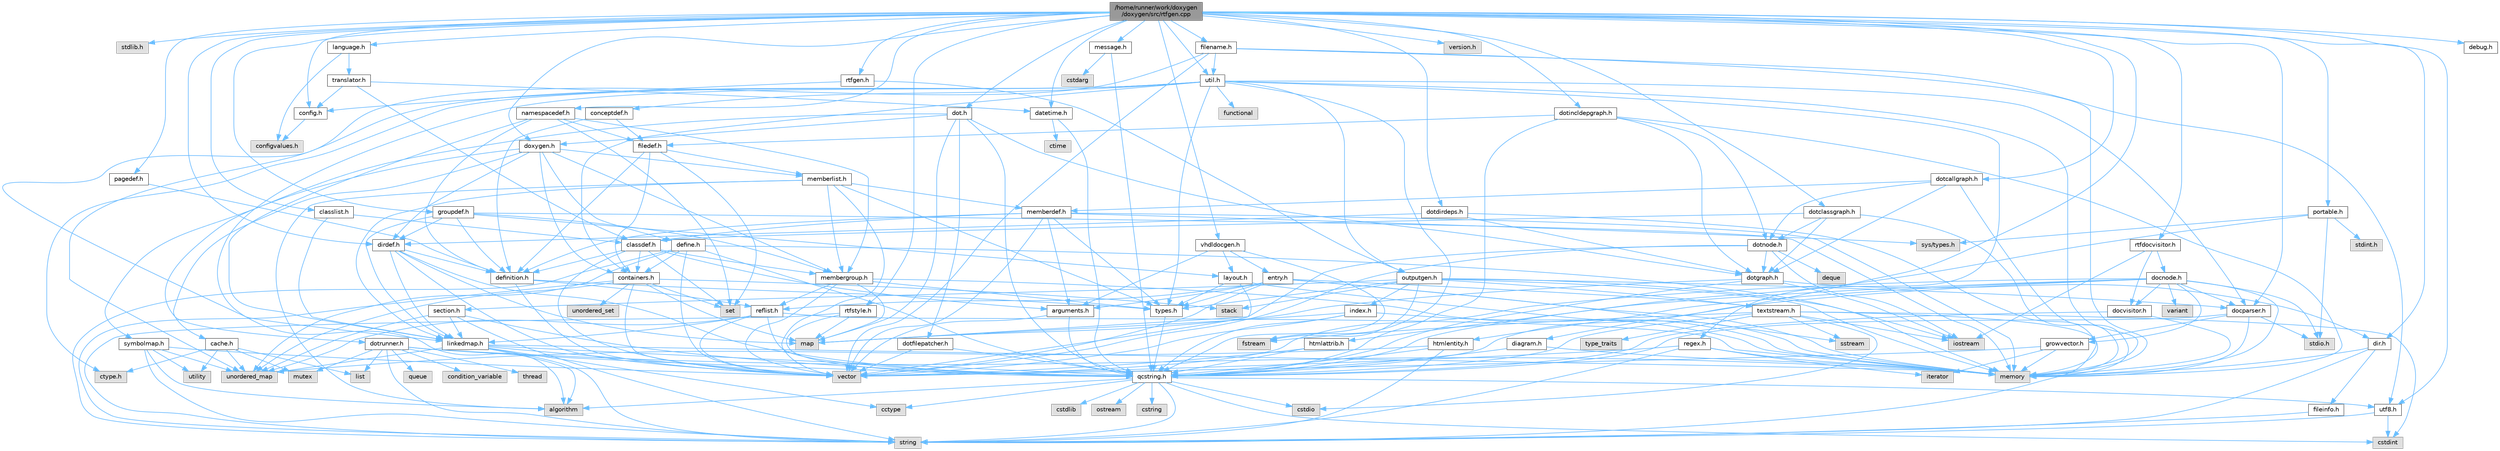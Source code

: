 digraph "/home/runner/work/doxygen/doxygen/src/rtfgen.cpp"
{
 // INTERACTIVE_SVG=YES
 // LATEX_PDF_SIZE
  bgcolor="transparent";
  edge [fontname=Helvetica,fontsize=10,labelfontname=Helvetica,labelfontsize=10];
  node [fontname=Helvetica,fontsize=10,shape=box,height=0.2,width=0.4];
  Node1 [label="/home/runner/work/doxygen\l/doxygen/src/rtfgen.cpp",height=0.2,width=0.4,color="gray40", fillcolor="grey60", style="filled", fontcolor="black",tooltip=" "];
  Node1 -> Node2 [color="steelblue1",style="solid"];
  Node2 [label="stdlib.h",height=0.2,width=0.4,color="grey60", fillcolor="#E0E0E0", style="filled",tooltip=" "];
  Node1 -> Node3 [color="steelblue1",style="solid"];
  Node3 [label="rtfgen.h",height=0.2,width=0.4,color="grey40", fillcolor="white", style="filled",URL="$d4/daa/rtfgen_8h.html",tooltip=" "];
  Node3 -> Node4 [color="steelblue1",style="solid"];
  Node4 [label="config.h",height=0.2,width=0.4,color="grey40", fillcolor="white", style="filled",URL="$db/d16/config_8h.html",tooltip=" "];
  Node4 -> Node5 [color="steelblue1",style="solid"];
  Node5 [label="configvalues.h",height=0.2,width=0.4,color="grey60", fillcolor="#E0E0E0", style="filled",tooltip=" "];
  Node3 -> Node6 [color="steelblue1",style="solid"];
  Node6 [label="outputgen.h",height=0.2,width=0.4,color="grey40", fillcolor="white", style="filled",URL="$df/d06/outputgen_8h.html",tooltip=" "];
  Node6 -> Node7 [color="steelblue1",style="solid"];
  Node7 [label="memory",height=0.2,width=0.4,color="grey60", fillcolor="#E0E0E0", style="filled",tooltip=" "];
  Node6 -> Node8 [color="steelblue1",style="solid"];
  Node8 [label="stack",height=0.2,width=0.4,color="grey60", fillcolor="#E0E0E0", style="filled",tooltip=" "];
  Node6 -> Node9 [color="steelblue1",style="solid"];
  Node9 [label="iostream",height=0.2,width=0.4,color="grey60", fillcolor="#E0E0E0", style="filled",tooltip=" "];
  Node6 -> Node10 [color="steelblue1",style="solid"];
  Node10 [label="fstream",height=0.2,width=0.4,color="grey60", fillcolor="#E0E0E0", style="filled",tooltip=" "];
  Node6 -> Node11 [color="steelblue1",style="solid"];
  Node11 [label="types.h",height=0.2,width=0.4,color="grey40", fillcolor="white", style="filled",URL="$d9/d49/types_8h.html",tooltip="This file contains a number of basic enums and types."];
  Node11 -> Node12 [color="steelblue1",style="solid"];
  Node12 [label="qcstring.h",height=0.2,width=0.4,color="grey40", fillcolor="white", style="filled",URL="$d7/d5c/qcstring_8h.html",tooltip=" "];
  Node12 -> Node13 [color="steelblue1",style="solid"];
  Node13 [label="string",height=0.2,width=0.4,color="grey60", fillcolor="#E0E0E0", style="filled",tooltip=" "];
  Node12 -> Node14 [color="steelblue1",style="solid"];
  Node14 [label="algorithm",height=0.2,width=0.4,color="grey60", fillcolor="#E0E0E0", style="filled",tooltip=" "];
  Node12 -> Node15 [color="steelblue1",style="solid"];
  Node15 [label="cctype",height=0.2,width=0.4,color="grey60", fillcolor="#E0E0E0", style="filled",tooltip=" "];
  Node12 -> Node16 [color="steelblue1",style="solid"];
  Node16 [label="cstring",height=0.2,width=0.4,color="grey60", fillcolor="#E0E0E0", style="filled",tooltip=" "];
  Node12 -> Node17 [color="steelblue1",style="solid"];
  Node17 [label="cstdio",height=0.2,width=0.4,color="grey60", fillcolor="#E0E0E0", style="filled",tooltip=" "];
  Node12 -> Node18 [color="steelblue1",style="solid"];
  Node18 [label="cstdlib",height=0.2,width=0.4,color="grey60", fillcolor="#E0E0E0", style="filled",tooltip=" "];
  Node12 -> Node19 [color="steelblue1",style="solid"];
  Node19 [label="cstdint",height=0.2,width=0.4,color="grey60", fillcolor="#E0E0E0", style="filled",tooltip=" "];
  Node12 -> Node20 [color="steelblue1",style="solid"];
  Node20 [label="ostream",height=0.2,width=0.4,color="grey60", fillcolor="#E0E0E0", style="filled",tooltip=" "];
  Node12 -> Node21 [color="steelblue1",style="solid"];
  Node21 [label="utf8.h",height=0.2,width=0.4,color="grey40", fillcolor="white", style="filled",URL="$db/d7c/utf8_8h.html",tooltip="Various UTF8 related helper functions."];
  Node21 -> Node19 [color="steelblue1",style="solid"];
  Node21 -> Node13 [color="steelblue1",style="solid"];
  Node6 -> Node22 [color="steelblue1",style="solid"];
  Node22 [label="index.h",height=0.2,width=0.4,color="grey40", fillcolor="white", style="filled",URL="$d1/db5/index_8h.html",tooltip=" "];
  Node22 -> Node7 [color="steelblue1",style="solid"];
  Node22 -> Node23 [color="steelblue1",style="solid"];
  Node23 [label="vector",height=0.2,width=0.4,color="grey60", fillcolor="#E0E0E0", style="filled",tooltip=" "];
  Node22 -> Node24 [color="steelblue1",style="solid"];
  Node24 [label="map",height=0.2,width=0.4,color="grey60", fillcolor="#E0E0E0", style="filled",tooltip=" "];
  Node22 -> Node12 [color="steelblue1",style="solid"];
  Node6 -> Node25 [color="steelblue1",style="solid"];
  Node25 [label="section.h",height=0.2,width=0.4,color="grey40", fillcolor="white", style="filled",URL="$d1/d2a/section_8h.html",tooltip=" "];
  Node25 -> Node13 [color="steelblue1",style="solid"];
  Node25 -> Node26 [color="steelblue1",style="solid"];
  Node26 [label="unordered_map",height=0.2,width=0.4,color="grey60", fillcolor="#E0E0E0", style="filled",tooltip=" "];
  Node25 -> Node12 [color="steelblue1",style="solid"];
  Node25 -> Node27 [color="steelblue1",style="solid"];
  Node27 [label="linkedmap.h",height=0.2,width=0.4,color="grey40", fillcolor="white", style="filled",URL="$da/de1/linkedmap_8h.html",tooltip=" "];
  Node27 -> Node26 [color="steelblue1",style="solid"];
  Node27 -> Node23 [color="steelblue1",style="solid"];
  Node27 -> Node7 [color="steelblue1",style="solid"];
  Node27 -> Node13 [color="steelblue1",style="solid"];
  Node27 -> Node14 [color="steelblue1",style="solid"];
  Node27 -> Node15 [color="steelblue1",style="solid"];
  Node27 -> Node12 [color="steelblue1",style="solid"];
  Node6 -> Node28 [color="steelblue1",style="solid"];
  Node28 [label="textstream.h",height=0.2,width=0.4,color="grey40", fillcolor="white", style="filled",URL="$d4/d7d/textstream_8h.html",tooltip=" "];
  Node28 -> Node13 [color="steelblue1",style="solid"];
  Node28 -> Node9 [color="steelblue1",style="solid"];
  Node28 -> Node29 [color="steelblue1",style="solid"];
  Node29 [label="sstream",height=0.2,width=0.4,color="grey60", fillcolor="#E0E0E0", style="filled",tooltip=" "];
  Node28 -> Node19 [color="steelblue1",style="solid"];
  Node28 -> Node17 [color="steelblue1",style="solid"];
  Node28 -> Node10 [color="steelblue1",style="solid"];
  Node28 -> Node30 [color="steelblue1",style="solid"];
  Node30 [label="type_traits",height=0.2,width=0.4,color="grey60", fillcolor="#E0E0E0", style="filled",tooltip=" "];
  Node28 -> Node12 [color="steelblue1",style="solid"];
  Node6 -> Node31 [color="steelblue1",style="solid"];
  Node31 [label="docparser.h",height=0.2,width=0.4,color="grey40", fillcolor="white", style="filled",URL="$de/d9c/docparser_8h.html",tooltip=" "];
  Node31 -> Node32 [color="steelblue1",style="solid"];
  Node32 [label="stdio.h",height=0.2,width=0.4,color="grey60", fillcolor="#E0E0E0", style="filled",tooltip=" "];
  Node31 -> Node7 [color="steelblue1",style="solid"];
  Node31 -> Node12 [color="steelblue1",style="solid"];
  Node31 -> Node33 [color="steelblue1",style="solid"];
  Node33 [label="growvector.h",height=0.2,width=0.4,color="grey40", fillcolor="white", style="filled",URL="$d7/d50/growvector_8h.html",tooltip=" "];
  Node33 -> Node23 [color="steelblue1",style="solid"];
  Node33 -> Node7 [color="steelblue1",style="solid"];
  Node33 -> Node34 [color="steelblue1",style="solid"];
  Node34 [label="iterator",height=0.2,width=0.4,color="grey60", fillcolor="#E0E0E0", style="filled",tooltip=" "];
  Node1 -> Node4 [color="steelblue1",style="solid"];
  Node1 -> Node35 [color="steelblue1",style="solid"];
  Node35 [label="message.h",height=0.2,width=0.4,color="grey40", fillcolor="white", style="filled",URL="$d2/d0d/message_8h.html",tooltip=" "];
  Node35 -> Node36 [color="steelblue1",style="solid"];
  Node36 [label="cstdarg",height=0.2,width=0.4,color="grey60", fillcolor="#E0E0E0", style="filled",tooltip=" "];
  Node35 -> Node12 [color="steelblue1",style="solid"];
  Node1 -> Node37 [color="steelblue1",style="solid"];
  Node37 [label="doxygen.h",height=0.2,width=0.4,color="grey40", fillcolor="white", style="filled",URL="$d1/da1/doxygen_8h.html",tooltip=" "];
  Node37 -> Node38 [color="steelblue1",style="solid"];
  Node38 [label="containers.h",height=0.2,width=0.4,color="grey40", fillcolor="white", style="filled",URL="$d5/d75/containers_8h.html",tooltip=" "];
  Node38 -> Node23 [color="steelblue1",style="solid"];
  Node38 -> Node13 [color="steelblue1",style="solid"];
  Node38 -> Node39 [color="steelblue1",style="solid"];
  Node39 [label="set",height=0.2,width=0.4,color="grey60", fillcolor="#E0E0E0", style="filled",tooltip=" "];
  Node38 -> Node24 [color="steelblue1",style="solid"];
  Node38 -> Node40 [color="steelblue1",style="solid"];
  Node40 [label="unordered_set",height=0.2,width=0.4,color="grey60", fillcolor="#E0E0E0", style="filled",tooltip=" "];
  Node38 -> Node26 [color="steelblue1",style="solid"];
  Node38 -> Node8 [color="steelblue1",style="solid"];
  Node37 -> Node41 [color="steelblue1",style="solid"];
  Node41 [label="membergroup.h",height=0.2,width=0.4,color="grey40", fillcolor="white", style="filled",URL="$d9/d11/membergroup_8h.html",tooltip=" "];
  Node41 -> Node23 [color="steelblue1",style="solid"];
  Node41 -> Node24 [color="steelblue1",style="solid"];
  Node41 -> Node7 [color="steelblue1",style="solid"];
  Node41 -> Node11 [color="steelblue1",style="solid"];
  Node41 -> Node42 [color="steelblue1",style="solid"];
  Node42 [label="reflist.h",height=0.2,width=0.4,color="grey40", fillcolor="white", style="filled",URL="$d1/d02/reflist_8h.html",tooltip=" "];
  Node42 -> Node23 [color="steelblue1",style="solid"];
  Node42 -> Node26 [color="steelblue1",style="solid"];
  Node42 -> Node7 [color="steelblue1",style="solid"];
  Node42 -> Node12 [color="steelblue1",style="solid"];
  Node42 -> Node27 [color="steelblue1",style="solid"];
  Node37 -> Node43 [color="steelblue1",style="solid"];
  Node43 [label="dirdef.h",height=0.2,width=0.4,color="grey40", fillcolor="white", style="filled",URL="$d6/d15/dirdef_8h.html",tooltip=" "];
  Node43 -> Node23 [color="steelblue1",style="solid"];
  Node43 -> Node24 [color="steelblue1",style="solid"];
  Node43 -> Node12 [color="steelblue1",style="solid"];
  Node43 -> Node27 [color="steelblue1",style="solid"];
  Node43 -> Node44 [color="steelblue1",style="solid"];
  Node44 [label="definition.h",height=0.2,width=0.4,color="grey40", fillcolor="white", style="filled",URL="$df/da1/definition_8h.html",tooltip=" "];
  Node44 -> Node23 [color="steelblue1",style="solid"];
  Node44 -> Node11 [color="steelblue1",style="solid"];
  Node44 -> Node42 [color="steelblue1",style="solid"];
  Node37 -> Node45 [color="steelblue1",style="solid"];
  Node45 [label="memberlist.h",height=0.2,width=0.4,color="grey40", fillcolor="white", style="filled",URL="$dd/d78/memberlist_8h.html",tooltip=" "];
  Node45 -> Node23 [color="steelblue1",style="solid"];
  Node45 -> Node14 [color="steelblue1",style="solid"];
  Node45 -> Node46 [color="steelblue1",style="solid"];
  Node46 [label="memberdef.h",height=0.2,width=0.4,color="grey40", fillcolor="white", style="filled",URL="$d4/d46/memberdef_8h.html",tooltip=" "];
  Node46 -> Node23 [color="steelblue1",style="solid"];
  Node46 -> Node7 [color="steelblue1",style="solid"];
  Node46 -> Node47 [color="steelblue1",style="solid"];
  Node47 [label="sys/types.h",height=0.2,width=0.4,color="grey60", fillcolor="#E0E0E0", style="filled",tooltip=" "];
  Node46 -> Node11 [color="steelblue1",style="solid"];
  Node46 -> Node44 [color="steelblue1",style="solid"];
  Node46 -> Node48 [color="steelblue1",style="solid"];
  Node48 [label="arguments.h",height=0.2,width=0.4,color="grey40", fillcolor="white", style="filled",URL="$df/d9b/arguments_8h.html",tooltip=" "];
  Node48 -> Node23 [color="steelblue1",style="solid"];
  Node48 -> Node12 [color="steelblue1",style="solid"];
  Node46 -> Node49 [color="steelblue1",style="solid"];
  Node49 [label="classdef.h",height=0.2,width=0.4,color="grey40", fillcolor="white", style="filled",URL="$d1/da6/classdef_8h.html",tooltip=" "];
  Node49 -> Node23 [color="steelblue1",style="solid"];
  Node49 -> Node39 [color="steelblue1",style="solid"];
  Node49 -> Node38 [color="steelblue1",style="solid"];
  Node49 -> Node44 [color="steelblue1",style="solid"];
  Node49 -> Node48 [color="steelblue1",style="solid"];
  Node49 -> Node41 [color="steelblue1",style="solid"];
  Node45 -> Node27 [color="steelblue1",style="solid"];
  Node45 -> Node11 [color="steelblue1",style="solid"];
  Node45 -> Node41 [color="steelblue1",style="solid"];
  Node37 -> Node50 [color="steelblue1",style="solid"];
  Node50 [label="define.h",height=0.2,width=0.4,color="grey40", fillcolor="white", style="filled",URL="$df/d67/define_8h.html",tooltip=" "];
  Node50 -> Node23 [color="steelblue1",style="solid"];
  Node50 -> Node7 [color="steelblue1",style="solid"];
  Node50 -> Node13 [color="steelblue1",style="solid"];
  Node50 -> Node26 [color="steelblue1",style="solid"];
  Node50 -> Node12 [color="steelblue1",style="solid"];
  Node50 -> Node38 [color="steelblue1",style="solid"];
  Node37 -> Node51 [color="steelblue1",style="solid"];
  Node51 [label="cache.h",height=0.2,width=0.4,color="grey40", fillcolor="white", style="filled",URL="$d3/d26/cache_8h.html",tooltip=" "];
  Node51 -> Node52 [color="steelblue1",style="solid"];
  Node52 [label="list",height=0.2,width=0.4,color="grey60", fillcolor="#E0E0E0", style="filled",tooltip=" "];
  Node51 -> Node26 [color="steelblue1",style="solid"];
  Node51 -> Node53 [color="steelblue1",style="solid"];
  Node53 [label="mutex",height=0.2,width=0.4,color="grey60", fillcolor="#E0E0E0", style="filled",tooltip=" "];
  Node51 -> Node54 [color="steelblue1",style="solid"];
  Node54 [label="utility",height=0.2,width=0.4,color="grey60", fillcolor="#E0E0E0", style="filled",tooltip=" "];
  Node51 -> Node55 [color="steelblue1",style="solid"];
  Node55 [label="ctype.h",height=0.2,width=0.4,color="grey60", fillcolor="#E0E0E0", style="filled",tooltip=" "];
  Node37 -> Node56 [color="steelblue1",style="solid"];
  Node56 [label="symbolmap.h",height=0.2,width=0.4,color="grey40", fillcolor="white", style="filled",URL="$d7/ddd/symbolmap_8h.html",tooltip=" "];
  Node56 -> Node14 [color="steelblue1",style="solid"];
  Node56 -> Node26 [color="steelblue1",style="solid"];
  Node56 -> Node23 [color="steelblue1",style="solid"];
  Node56 -> Node13 [color="steelblue1",style="solid"];
  Node56 -> Node54 [color="steelblue1",style="solid"];
  Node1 -> Node57 [color="steelblue1",style="solid"];
  Node57 [label="util.h",height=0.2,width=0.4,color="grey40", fillcolor="white", style="filled",URL="$d8/d3c/util_8h.html",tooltip="A bunch of utility functions."];
  Node57 -> Node7 [color="steelblue1",style="solid"];
  Node57 -> Node26 [color="steelblue1",style="solid"];
  Node57 -> Node14 [color="steelblue1",style="solid"];
  Node57 -> Node58 [color="steelblue1",style="solid"];
  Node58 [label="functional",height=0.2,width=0.4,color="grey60", fillcolor="#E0E0E0", style="filled",tooltip=" "];
  Node57 -> Node10 [color="steelblue1",style="solid"];
  Node57 -> Node55 [color="steelblue1",style="solid"];
  Node57 -> Node11 [color="steelblue1",style="solid"];
  Node57 -> Node31 [color="steelblue1",style="solid"];
  Node57 -> Node38 [color="steelblue1",style="solid"];
  Node57 -> Node6 [color="steelblue1",style="solid"];
  Node57 -> Node59 [color="steelblue1",style="solid"];
  Node59 [label="regex.h",height=0.2,width=0.4,color="grey40", fillcolor="white", style="filled",URL="$d1/d21/regex_8h.html",tooltip=" "];
  Node59 -> Node7 [color="steelblue1",style="solid"];
  Node59 -> Node13 [color="steelblue1",style="solid"];
  Node59 -> Node23 [color="steelblue1",style="solid"];
  Node59 -> Node34 [color="steelblue1",style="solid"];
  Node57 -> Node60 [color="steelblue1",style="solid"];
  Node60 [label="conceptdef.h",height=0.2,width=0.4,color="grey40", fillcolor="white", style="filled",URL="$da/df1/conceptdef_8h.html",tooltip=" "];
  Node60 -> Node44 [color="steelblue1",style="solid"];
  Node60 -> Node61 [color="steelblue1",style="solid"];
  Node61 [label="filedef.h",height=0.2,width=0.4,color="grey40", fillcolor="white", style="filled",URL="$d4/d3a/filedef_8h.html",tooltip=" "];
  Node61 -> Node39 [color="steelblue1",style="solid"];
  Node61 -> Node44 [color="steelblue1",style="solid"];
  Node61 -> Node45 [color="steelblue1",style="solid"];
  Node61 -> Node38 [color="steelblue1",style="solid"];
  Node1 -> Node62 [color="steelblue1",style="solid"];
  Node62 [label="diagram.h",height=0.2,width=0.4,color="grey40", fillcolor="white", style="filled",URL="$d9/d1b/diagram_8h.html",tooltip=" "];
  Node62 -> Node7 [color="steelblue1",style="solid"];
  Node62 -> Node12 [color="steelblue1",style="solid"];
  Node1 -> Node63 [color="steelblue1",style="solid"];
  Node63 [label="language.h",height=0.2,width=0.4,color="grey40", fillcolor="white", style="filled",URL="$d8/dce/language_8h.html",tooltip=" "];
  Node63 -> Node64 [color="steelblue1",style="solid"];
  Node64 [label="translator.h",height=0.2,width=0.4,color="grey40", fillcolor="white", style="filled",URL="$d9/df1/translator_8h.html",tooltip=" "];
  Node64 -> Node49 [color="steelblue1",style="solid"];
  Node64 -> Node4 [color="steelblue1",style="solid"];
  Node64 -> Node65 [color="steelblue1",style="solid"];
  Node65 [label="datetime.h",height=0.2,width=0.4,color="grey40", fillcolor="white", style="filled",URL="$de/d1b/datetime_8h.html",tooltip=" "];
  Node65 -> Node66 [color="steelblue1",style="solid"];
  Node66 [label="ctime",height=0.2,width=0.4,color="grey60", fillcolor="#E0E0E0", style="filled",tooltip=" "];
  Node65 -> Node12 [color="steelblue1",style="solid"];
  Node63 -> Node5 [color="steelblue1",style="solid"];
  Node1 -> Node67 [color="steelblue1",style="solid"];
  Node67 [label="dot.h",height=0.2,width=0.4,color="grey40", fillcolor="white", style="filled",URL="$d6/d4a/dot_8h.html",tooltip=" "];
  Node67 -> Node24 [color="steelblue1",style="solid"];
  Node67 -> Node12 [color="steelblue1",style="solid"];
  Node67 -> Node68 [color="steelblue1",style="solid"];
  Node68 [label="dotgraph.h",height=0.2,width=0.4,color="grey40", fillcolor="white", style="filled",URL="$d0/daa/dotgraph_8h.html",tooltip=" "];
  Node68 -> Node9 [color="steelblue1",style="solid"];
  Node68 -> Node24 [color="steelblue1",style="solid"];
  Node68 -> Node12 [color="steelblue1",style="solid"];
  Node68 -> Node69 [color="steelblue1",style="solid"];
  Node69 [label="dir.h",height=0.2,width=0.4,color="grey40", fillcolor="white", style="filled",URL="$df/d9c/dir_8h.html",tooltip=" "];
  Node69 -> Node13 [color="steelblue1",style="solid"];
  Node69 -> Node7 [color="steelblue1",style="solid"];
  Node69 -> Node70 [color="steelblue1",style="solid"];
  Node70 [label="fileinfo.h",height=0.2,width=0.4,color="grey40", fillcolor="white", style="filled",URL="$df/d45/fileinfo_8h.html",tooltip=" "];
  Node70 -> Node13 [color="steelblue1",style="solid"];
  Node67 -> Node71 [color="steelblue1",style="solid"];
  Node71 [label="dotfilepatcher.h",height=0.2,width=0.4,color="grey40", fillcolor="white", style="filled",URL="$d3/d38/dotfilepatcher_8h.html",tooltip=" "];
  Node71 -> Node23 [color="steelblue1",style="solid"];
  Node71 -> Node12 [color="steelblue1",style="solid"];
  Node67 -> Node72 [color="steelblue1",style="solid"];
  Node72 [label="dotrunner.h",height=0.2,width=0.4,color="grey40", fillcolor="white", style="filled",URL="$d2/dd1/dotrunner_8h.html",tooltip=" "];
  Node72 -> Node13 [color="steelblue1",style="solid"];
  Node72 -> Node73 [color="steelblue1",style="solid"];
  Node73 [label="thread",height=0.2,width=0.4,color="grey60", fillcolor="#E0E0E0", style="filled",tooltip=" "];
  Node72 -> Node52 [color="steelblue1",style="solid"];
  Node72 -> Node74 [color="steelblue1",style="solid"];
  Node74 [label="queue",height=0.2,width=0.4,color="grey60", fillcolor="#E0E0E0", style="filled",tooltip=" "];
  Node72 -> Node53 [color="steelblue1",style="solid"];
  Node72 -> Node75 [color="steelblue1",style="solid"];
  Node75 [label="condition_variable",height=0.2,width=0.4,color="grey60", fillcolor="#E0E0E0", style="filled",tooltip=" "];
  Node72 -> Node7 [color="steelblue1",style="solid"];
  Node72 -> Node12 [color="steelblue1",style="solid"];
  Node67 -> Node37 [color="steelblue1",style="solid"];
  Node1 -> Node76 [color="steelblue1",style="solid"];
  Node76 [label="dotcallgraph.h",height=0.2,width=0.4,color="grey40", fillcolor="white", style="filled",URL="$dc/dcf/dotcallgraph_8h.html",tooltip=" "];
  Node76 -> Node7 [color="steelblue1",style="solid"];
  Node76 -> Node77 [color="steelblue1",style="solid"];
  Node77 [label="dotnode.h",height=0.2,width=0.4,color="grey40", fillcolor="white", style="filled",URL="$d8/d3b/dotnode_8h.html",tooltip=" "];
  Node77 -> Node23 [color="steelblue1",style="solid"];
  Node77 -> Node24 [color="steelblue1",style="solid"];
  Node77 -> Node78 [color="steelblue1",style="solid"];
  Node78 [label="deque",height=0.2,width=0.4,color="grey60", fillcolor="#E0E0E0", style="filled",tooltip=" "];
  Node77 -> Node9 [color="steelblue1",style="solid"];
  Node77 -> Node68 [color="steelblue1",style="solid"];
  Node76 -> Node68 [color="steelblue1",style="solid"];
  Node76 -> Node46 [color="steelblue1",style="solid"];
  Node1 -> Node79 [color="steelblue1",style="solid"];
  Node79 [label="dotclassgraph.h",height=0.2,width=0.4,color="grey40", fillcolor="white", style="filled",URL="$d5/d04/dotclassgraph_8h.html",tooltip=" "];
  Node79 -> Node7 [color="steelblue1",style="solid"];
  Node79 -> Node49 [color="steelblue1",style="solid"];
  Node79 -> Node77 [color="steelblue1",style="solid"];
  Node79 -> Node68 [color="steelblue1",style="solid"];
  Node1 -> Node80 [color="steelblue1",style="solid"];
  Node80 [label="dotdirdeps.h",height=0.2,width=0.4,color="grey40", fillcolor="white", style="filled",URL="$d3/dcf/dotdirdeps_8h.html",tooltip=" "];
  Node80 -> Node7 [color="steelblue1",style="solid"];
  Node80 -> Node68 [color="steelblue1",style="solid"];
  Node80 -> Node43 [color="steelblue1",style="solid"];
  Node1 -> Node81 [color="steelblue1",style="solid"];
  Node81 [label="dotincldepgraph.h",height=0.2,width=0.4,color="grey40", fillcolor="white", style="filled",URL="$dd/d8c/dotincldepgraph_8h.html",tooltip=" "];
  Node81 -> Node7 [color="steelblue1",style="solid"];
  Node81 -> Node12 [color="steelblue1",style="solid"];
  Node81 -> Node61 [color="steelblue1",style="solid"];
  Node81 -> Node77 [color="steelblue1",style="solid"];
  Node81 -> Node68 [color="steelblue1",style="solid"];
  Node1 -> Node82 [color="steelblue1",style="solid"];
  Node82 [label="version.h",height=0.2,width=0.4,color="grey60", fillcolor="#E0E0E0", style="filled",tooltip=" "];
  Node1 -> Node83 [color="steelblue1",style="solid"];
  Node83 [label="pagedef.h",height=0.2,width=0.4,color="grey40", fillcolor="white", style="filled",URL="$dd/d66/pagedef_8h.html",tooltip=" "];
  Node83 -> Node44 [color="steelblue1",style="solid"];
  Node1 -> Node84 [color="steelblue1",style="solid"];
  Node84 [label="rtfstyle.h",height=0.2,width=0.4,color="grey40", fillcolor="white", style="filled",URL="$d4/df3/rtfstyle_8h.html",tooltip=" "];
  Node84 -> Node24 [color="steelblue1",style="solid"];
  Node84 -> Node13 [color="steelblue1",style="solid"];
  Node84 -> Node12 [color="steelblue1",style="solid"];
  Node1 -> Node85 [color="steelblue1",style="solid"];
  Node85 [label="rtfdocvisitor.h",height=0.2,width=0.4,color="grey40", fillcolor="white", style="filled",URL="$d1/da7/rtfdocvisitor_8h.html",tooltip=" "];
  Node85 -> Node9 [color="steelblue1",style="solid"];
  Node85 -> Node86 [color="steelblue1",style="solid"];
  Node86 [label="docvisitor.h",height=0.2,width=0.4,color="grey40", fillcolor="white", style="filled",URL="$d2/d3c/docvisitor_8h.html",tooltip=" "];
  Node86 -> Node7 [color="steelblue1",style="solid"];
  Node86 -> Node12 [color="steelblue1",style="solid"];
  Node85 -> Node87 [color="steelblue1",style="solid"];
  Node87 [label="docnode.h",height=0.2,width=0.4,color="grey40", fillcolor="white", style="filled",URL="$de/d2b/docnode_8h.html",tooltip=" "];
  Node87 -> Node32 [color="steelblue1",style="solid"];
  Node87 -> Node23 [color="steelblue1",style="solid"];
  Node87 -> Node7 [color="steelblue1",style="solid"];
  Node87 -> Node88 [color="steelblue1",style="solid"];
  Node88 [label="variant",height=0.2,width=0.4,color="grey60", fillcolor="#E0E0E0", style="filled",tooltip=" "];
  Node87 -> Node12 [color="steelblue1",style="solid"];
  Node87 -> Node86 [color="steelblue1",style="solid"];
  Node87 -> Node31 [color="steelblue1",style="solid"];
  Node87 -> Node89 [color="steelblue1",style="solid"];
  Node89 [label="htmlattrib.h",height=0.2,width=0.4,color="grey40", fillcolor="white", style="filled",URL="$d0/d73/htmlattrib_8h.html",tooltip=" "];
  Node89 -> Node23 [color="steelblue1",style="solid"];
  Node89 -> Node12 [color="steelblue1",style="solid"];
  Node87 -> Node90 [color="steelblue1",style="solid"];
  Node90 [label="htmlentity.h",height=0.2,width=0.4,color="grey40", fillcolor="white", style="filled",URL="$db/dc6/htmlentity_8h.html",tooltip=" "];
  Node90 -> Node26 [color="steelblue1",style="solid"];
  Node90 -> Node13 [color="steelblue1",style="solid"];
  Node90 -> Node12 [color="steelblue1",style="solid"];
  Node87 -> Node33 [color="steelblue1",style="solid"];
  Node1 -> Node31 [color="steelblue1",style="solid"];
  Node1 -> Node43 [color="steelblue1",style="solid"];
  Node1 -> Node91 [color="steelblue1",style="solid"];
  Node91 [label="vhdldocgen.h",height=0.2,width=0.4,color="grey40", fillcolor="white", style="filled",URL="$dd/dec/vhdldocgen_8h.html",tooltip=" "];
  Node91 -> Node12 [color="steelblue1",style="solid"];
  Node91 -> Node92 [color="steelblue1",style="solid"];
  Node92 [label="layout.h",height=0.2,width=0.4,color="grey40", fillcolor="white", style="filled",URL="$db/d51/layout_8h.html",tooltip=" "];
  Node92 -> Node7 [color="steelblue1",style="solid"];
  Node92 -> Node23 [color="steelblue1",style="solid"];
  Node92 -> Node11 [color="steelblue1",style="solid"];
  Node91 -> Node48 [color="steelblue1",style="solid"];
  Node91 -> Node93 [color="steelblue1",style="solid"];
  Node93 [label="entry.h",height=0.2,width=0.4,color="grey40", fillcolor="white", style="filled",URL="$d1/dc6/entry_8h.html",tooltip=" "];
  Node93 -> Node23 [color="steelblue1",style="solid"];
  Node93 -> Node7 [color="steelblue1",style="solid"];
  Node93 -> Node29 [color="steelblue1",style="solid"];
  Node93 -> Node11 [color="steelblue1",style="solid"];
  Node93 -> Node48 [color="steelblue1",style="solid"];
  Node93 -> Node42 [color="steelblue1",style="solid"];
  Node93 -> Node28 [color="steelblue1",style="solid"];
  Node1 -> Node94 [color="steelblue1",style="solid"];
  Node94 [label="portable.h",height=0.2,width=0.4,color="grey40", fillcolor="white", style="filled",URL="$d2/de2/portable_8h.html",tooltip="Portable versions of functions that are platform dependent."];
  Node94 -> Node32 [color="steelblue1",style="solid"];
  Node94 -> Node47 [color="steelblue1",style="solid"];
  Node94 -> Node95 [color="steelblue1",style="solid"];
  Node95 [label="stdint.h",height=0.2,width=0.4,color="grey60", fillcolor="#E0E0E0", style="filled",tooltip=" "];
  Node94 -> Node12 [color="steelblue1",style="solid"];
  Node1 -> Node96 [color="steelblue1",style="solid"];
  Node96 [label="groupdef.h",height=0.2,width=0.4,color="grey40", fillcolor="white", style="filled",URL="$d1/de6/groupdef_8h.html",tooltip=" "];
  Node96 -> Node7 [color="steelblue1",style="solid"];
  Node96 -> Node44 [color="steelblue1",style="solid"];
  Node96 -> Node43 [color="steelblue1",style="solid"];
  Node96 -> Node92 [color="steelblue1",style="solid"];
  Node96 -> Node41 [color="steelblue1",style="solid"];
  Node96 -> Node27 [color="steelblue1",style="solid"];
  Node1 -> Node97 [color="steelblue1",style="solid"];
  Node97 [label="classlist.h",height=0.2,width=0.4,color="grey40", fillcolor="white", style="filled",URL="$d2/df8/classlist_8h.html",tooltip=" "];
  Node97 -> Node27 [color="steelblue1",style="solid"];
  Node97 -> Node49 [color="steelblue1",style="solid"];
  Node1 -> Node98 [color="steelblue1",style="solid"];
  Node98 [label="filename.h",height=0.2,width=0.4,color="grey40", fillcolor="white", style="filled",URL="$dc/dd6/filename_8h.html",tooltip=" "];
  Node98 -> Node7 [color="steelblue1",style="solid"];
  Node98 -> Node23 [color="steelblue1",style="solid"];
  Node98 -> Node27 [color="steelblue1",style="solid"];
  Node98 -> Node21 [color="steelblue1",style="solid"];
  Node98 -> Node57 [color="steelblue1",style="solid"];
  Node1 -> Node99 [color="steelblue1",style="solid"];
  Node99 [label="namespacedef.h",height=0.2,width=0.4,color="grey40", fillcolor="white", style="filled",URL="$d7/d97/namespacedef_8h.html",tooltip=" "];
  Node99 -> Node39 [color="steelblue1",style="solid"];
  Node99 -> Node44 [color="steelblue1",style="solid"];
  Node99 -> Node61 [color="steelblue1",style="solid"];
  Node99 -> Node27 [color="steelblue1",style="solid"];
  Node99 -> Node41 [color="steelblue1",style="solid"];
  Node1 -> Node69 [color="steelblue1",style="solid"];
  Node1 -> Node21 [color="steelblue1",style="solid"];
  Node1 -> Node100 [color="steelblue1",style="solid"];
  Node100 [label="debug.h",height=0.2,width=0.4,color="grey40", fillcolor="white", style="filled",URL="$db/d16/debug_8h.html",tooltip=" "];
  Node1 -> Node65 [color="steelblue1",style="solid"];
}
